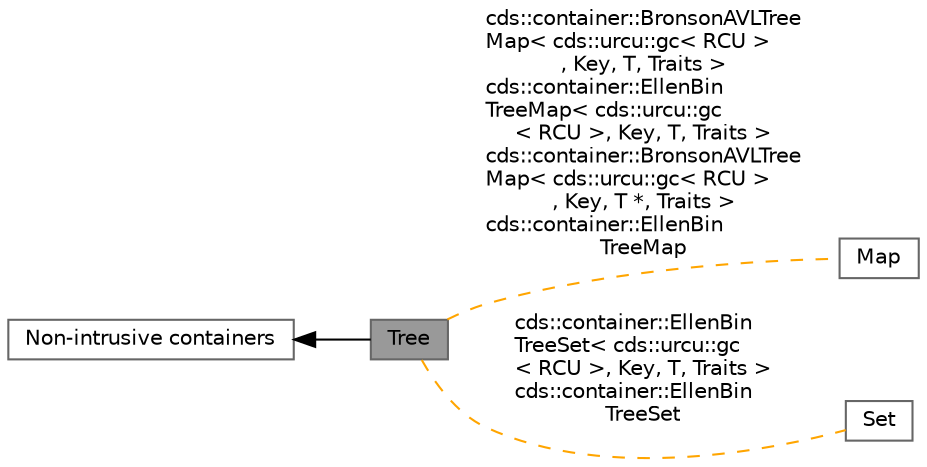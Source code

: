 digraph "Tree"
{
 // LATEX_PDF_SIZE
  bgcolor="transparent";
  edge [fontname=Helvetica,fontsize=10,labelfontname=Helvetica,labelfontsize=10];
  node [fontname=Helvetica,fontsize=10,shape=box,height=0.2,width=0.4];
  rankdir=LR;
  Node2 [id="Node000002",label="Non-intrusive containers",height=0.2,width=0.4,color="grey40", fillcolor="white", style="filled",URL="$group__cds__nonintrusive__containers.html",tooltip=" "];
  Node3 [id="Node000003",label="Map",height=0.2,width=0.4,color="grey40", fillcolor="white", style="filled",URL="$group__cds__nonintrusive__map.html",tooltip=" "];
  Node4 [id="Node000004",label="Set",height=0.2,width=0.4,color="grey40", fillcolor="white", style="filled",URL="$group__cds__nonintrusive__set.html",tooltip=" "];
  Node1 [id="Node000001",label="Tree",height=0.2,width=0.4,color="gray40", fillcolor="grey60", style="filled", fontcolor="black",tooltip=" "];
  Node2->Node1 [shape=plaintext, dir="back", style="solid"];
  Node1->Node3 [shape=plaintext, label="cds::container::BronsonAVLTree\lMap\< cds::urcu::gc\< RCU \>\l, Key, T, Traits \>\ncds::container::EllenBin\lTreeMap\< cds::urcu::gc\l\< RCU \>, Key, T, Traits \>\ncds::container::BronsonAVLTree\lMap\< cds::urcu::gc\< RCU \>\l, Key, T *, Traits \>\ncds::container::EllenBin\lTreeMap", color="orange", dir="none", style="dashed"];
  Node1->Node4 [shape=plaintext, label="cds::container::EllenBin\lTreeSet\< cds::urcu::gc\l\< RCU \>, Key, T, Traits \>\ncds::container::EllenBin\lTreeSet", color="orange", dir="none", style="dashed"];
}
